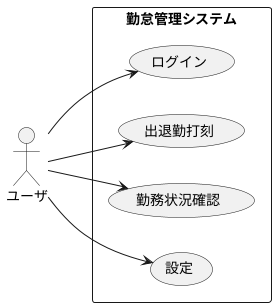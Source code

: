@startuml
left to right direction
skinparam packageStyle rectangle
actor "ユーザ" AS user
rectangle "勤怠管理システム" {
  user --> (ログイン)
  user --> (出退勤打刻)
  user --> (勤務状況確認)
  user --> (設定)
}
@enduml
